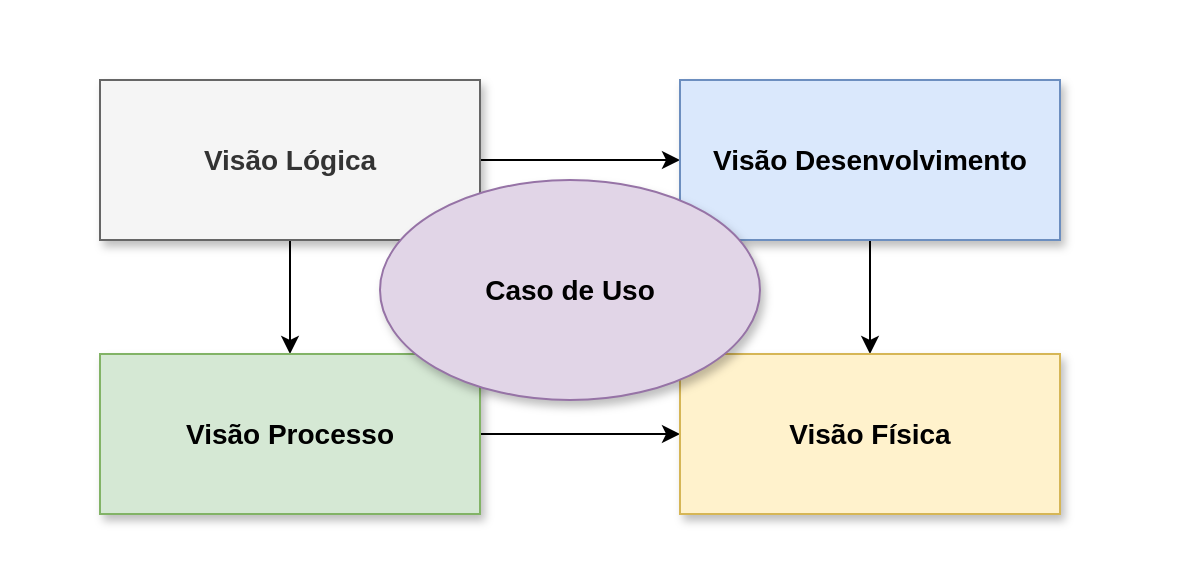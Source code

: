 <mxfile>
    <diagram id="yxSou6LyelC3PiHG005o" name="Page-1">
        <mxGraphModel dx="1265" dy="1497" grid="1" gridSize="10" guides="1" tooltips="1" connect="1" arrows="1" fold="1" page="1" pageScale="1" pageWidth="1169" pageHeight="827" math="0" shadow="0">
            <root>
                <mxCell id="0"/>
                <mxCell id="1" parent="0"/>
                <mxCell id="64" value="" style="rounded=0;whiteSpace=wrap;html=1;strokeColor=none;" parent="1" vertex="1">
                    <mxGeometry x="390" y="-670" width="590" height="290" as="geometry"/>
                </mxCell>
                <mxCell id="104" style="edgeStyle=none;html=1;exitX=1;exitY=0.5;exitDx=0;exitDy=0;entryX=0;entryY=0.5;entryDx=0;entryDy=0;" parent="1" source="95" target="102" edge="1">
                    <mxGeometry relative="1" as="geometry"/>
                </mxCell>
                <mxCell id="106" style="edgeStyle=none;html=1;exitX=0.5;exitY=1;exitDx=0;exitDy=0;entryX=0.5;entryY=0;entryDx=0;entryDy=0;" parent="1" source="95" target="101" edge="1">
                    <mxGeometry relative="1" as="geometry"/>
                </mxCell>
                <mxCell id="95" value="&lt;b&gt;&lt;font style=&quot;font-size: 14px;&quot;&gt;Visão Lógica&lt;/font&gt;&lt;/b&gt;" style="rounded=0;whiteSpace=wrap;html=1;shadow=1;fillColor=#f5f5f5;fontColor=#333333;strokeColor=#666666;" parent="1" vertex="1">
                    <mxGeometry x="440" y="-630" width="190" height="80" as="geometry"/>
                </mxCell>
                <mxCell id="105" style="edgeStyle=none;html=1;exitX=1;exitY=0.5;exitDx=0;exitDy=0;entryX=0;entryY=0.5;entryDx=0;entryDy=0;" parent="1" source="101" target="103" edge="1">
                    <mxGeometry relative="1" as="geometry"/>
                </mxCell>
                <mxCell id="101" value="&lt;b&gt;&lt;font style=&quot;font-size: 14px;&quot;&gt;Visão Processo&lt;/font&gt;&lt;/b&gt;" style="rounded=0;whiteSpace=wrap;html=1;shadow=1;fillColor=#d5e8d4;strokeColor=#82b366;" parent="1" vertex="1">
                    <mxGeometry x="440" y="-493" width="190" height="80" as="geometry"/>
                </mxCell>
                <mxCell id="107" style="edgeStyle=none;html=1;exitX=0.5;exitY=1;exitDx=0;exitDy=0;entryX=0.5;entryY=0;entryDx=0;entryDy=0;" parent="1" source="102" target="103" edge="1">
                    <mxGeometry relative="1" as="geometry"/>
                </mxCell>
                <mxCell id="102" value="&lt;b&gt;&lt;font style=&quot;font-size: 14px;&quot;&gt;Visão Desenvolvimento&lt;/font&gt;&lt;/b&gt;" style="rounded=0;whiteSpace=wrap;html=1;shadow=1;fillColor=#dae8fc;strokeColor=#6c8ebf;" parent="1" vertex="1">
                    <mxGeometry x="730" y="-630" width="190" height="80" as="geometry"/>
                </mxCell>
                <mxCell id="103" value="&lt;b&gt;&lt;font style=&quot;font-size: 14px;&quot;&gt;Visão Física&lt;/font&gt;&lt;/b&gt;" style="rounded=0;whiteSpace=wrap;html=1;shadow=1;fillColor=#fff2cc;strokeColor=#d6b656;" parent="1" vertex="1">
                    <mxGeometry x="730" y="-493" width="190" height="80" as="geometry"/>
                </mxCell>
                <mxCell id="100" value="&lt;font style=&quot;font-size: 14px;&quot;&gt;&lt;b&gt;Caso de Uso&lt;/b&gt;&lt;/font&gt;" style="ellipse;whiteSpace=wrap;html=1;fillColor=#e1d5e7;strokeColor=#9673a6;shadow=1;" parent="1" vertex="1">
                    <mxGeometry x="580" y="-580" width="190" height="110" as="geometry"/>
                </mxCell>
            </root>
        </mxGraphModel>
    </diagram>
</mxfile>